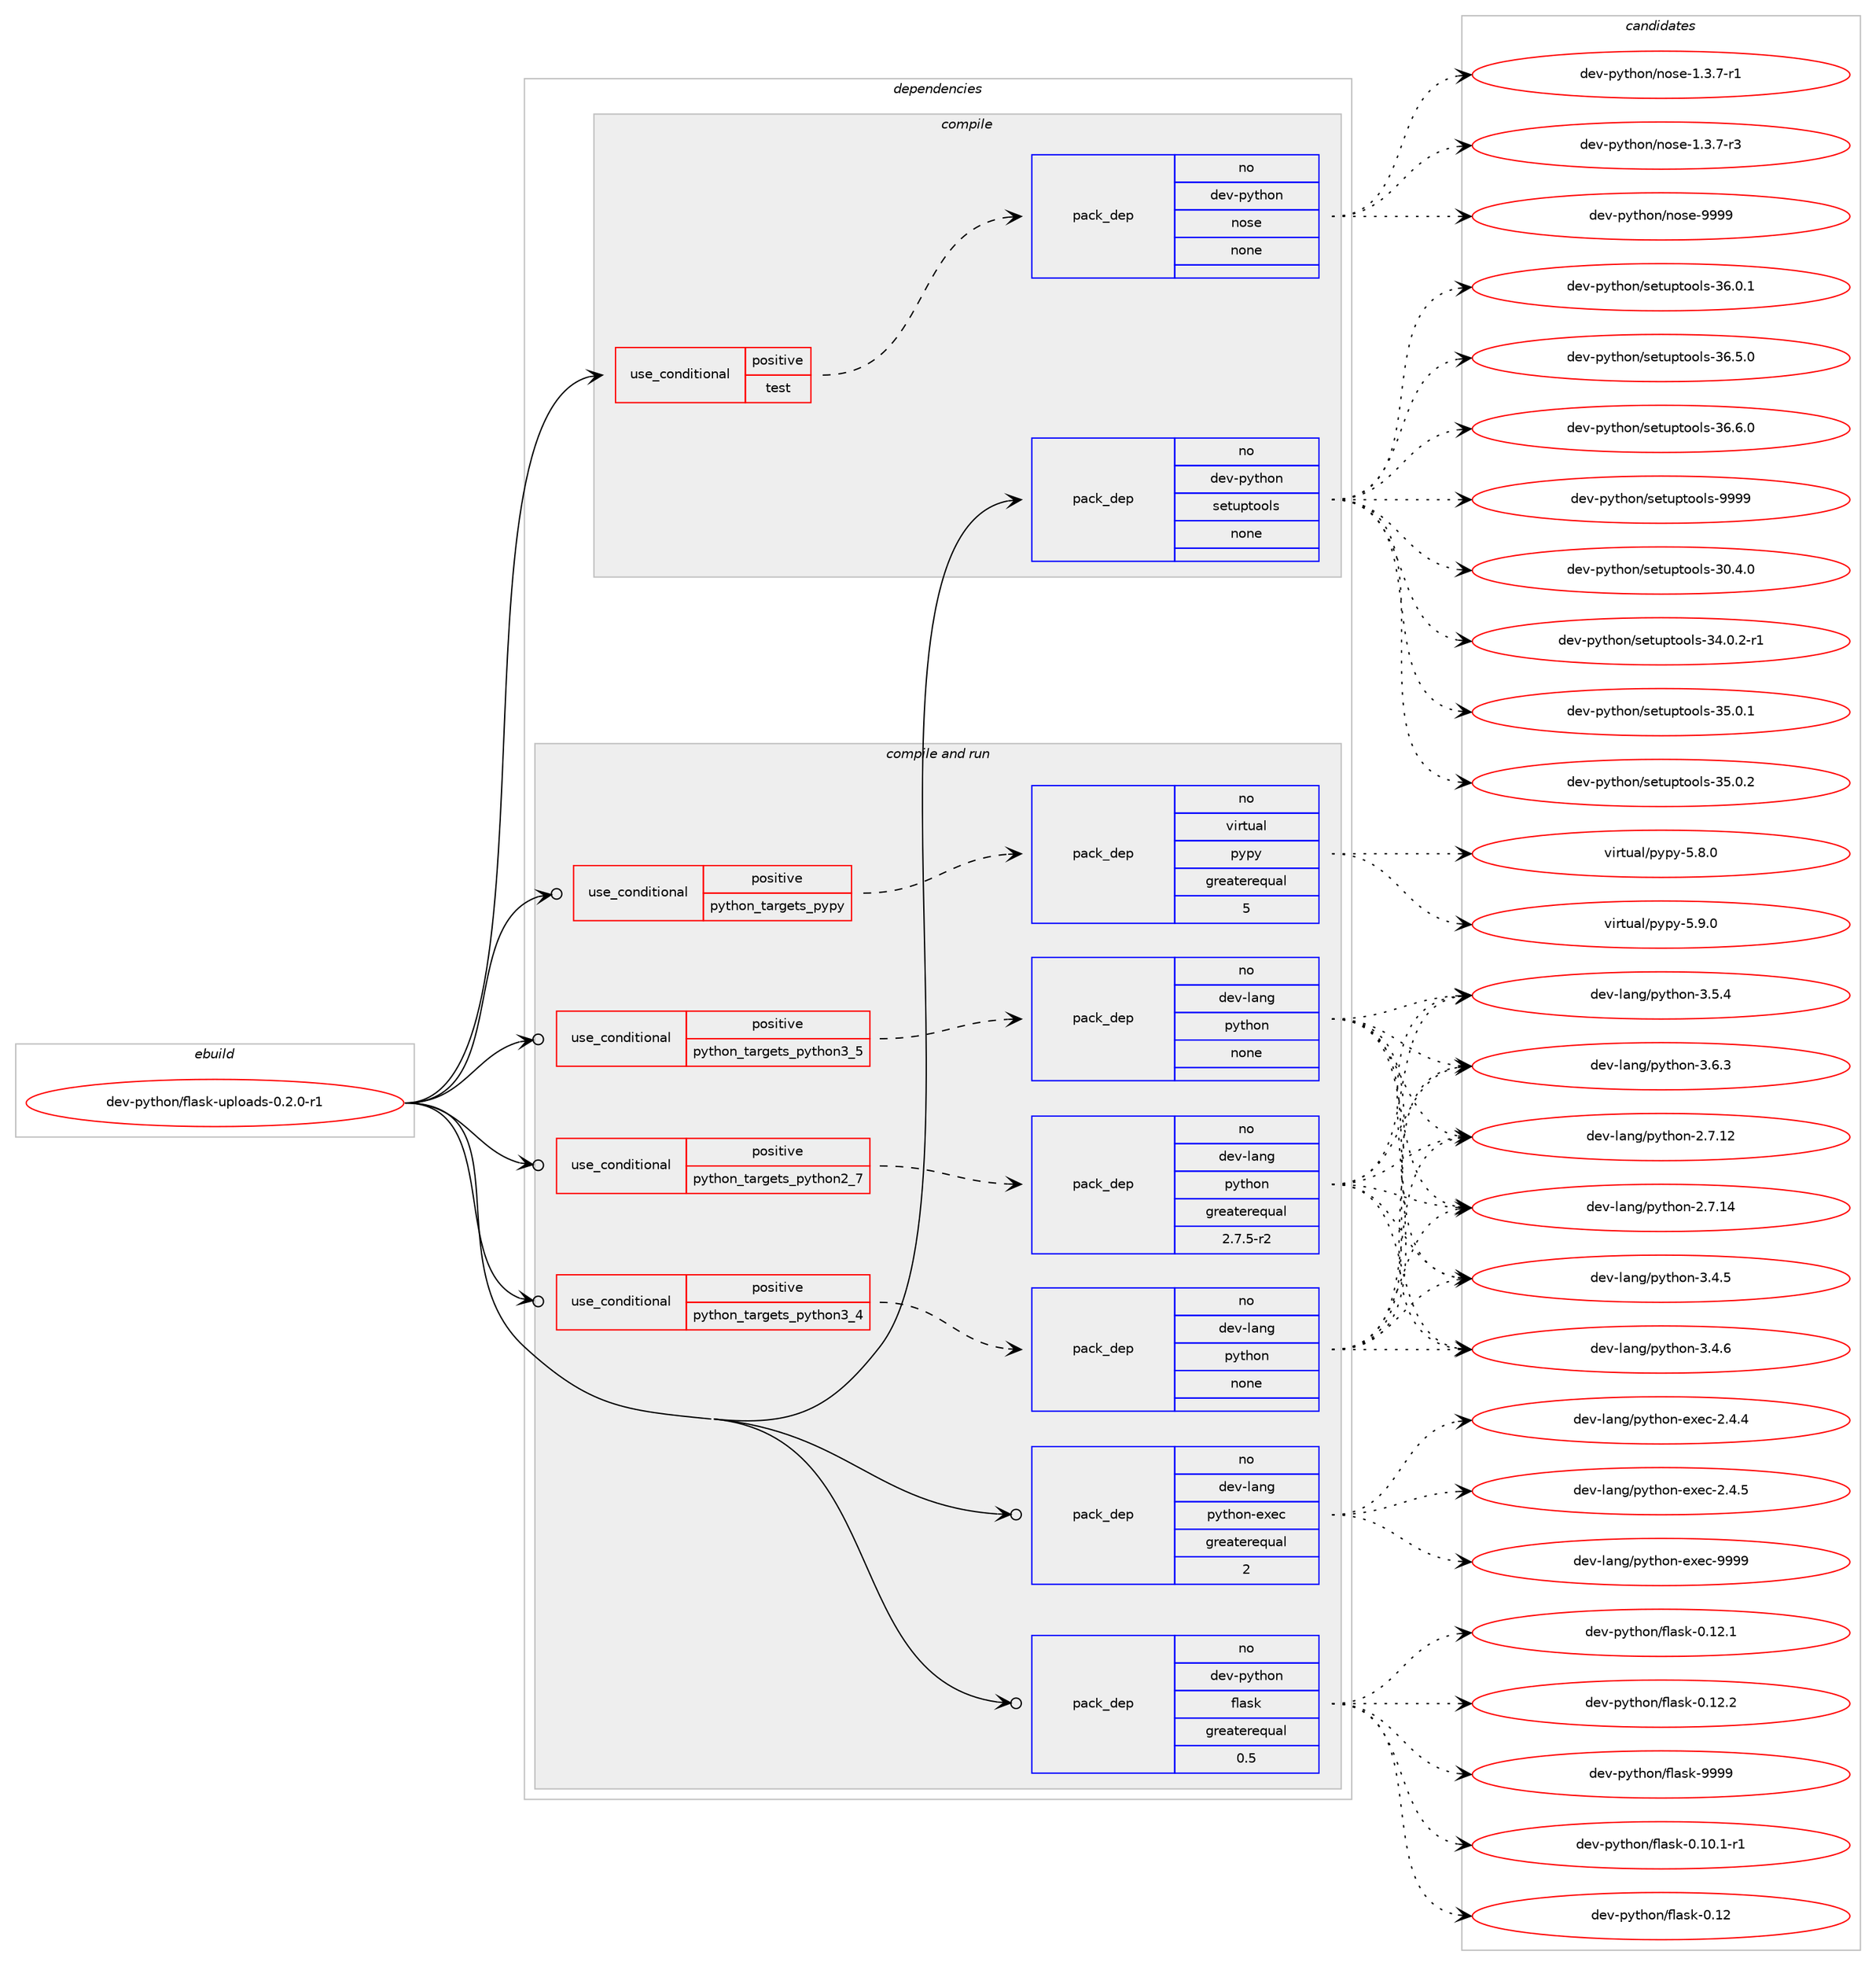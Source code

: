 digraph prolog {

# *************
# Graph options
# *************

newrank=true;
concentrate=true;
compound=true;
graph [rankdir=LR,fontname=Helvetica,fontsize=10,ranksep=1.5];#, ranksep=2.5, nodesep=0.2];
edge  [arrowhead=vee];
node  [fontname=Helvetica,fontsize=10];

# **********
# The ebuild
# **********

subgraph cluster_leftcol {
color=gray;
rank=same;
label=<<i>ebuild</i>>;
id [label="dev-python/flask-uploads-0.2.0-r1", color=red, width=4, href="../dev-python/flask-uploads-0.2.0-r1.svg"];
}

# ****************
# The dependencies
# ****************

subgraph cluster_midcol {
color=gray;
label=<<i>dependencies</i>>;
subgraph cluster_compile {
fillcolor="#eeeeee";
style=filled;
label=<<i>compile</i>>;
subgraph cond32983 {
dependency158040 [label=<<TABLE BORDER="0" CELLBORDER="1" CELLSPACING="0" CELLPADDING="4"><TR><TD ROWSPAN="3" CELLPADDING="10">use_conditional</TD></TR><TR><TD>positive</TD></TR><TR><TD>test</TD></TR></TABLE>>, shape=none, color=red];
subgraph pack121219 {
dependency158041 [label=<<TABLE BORDER="0" CELLBORDER="1" CELLSPACING="0" CELLPADDING="4" WIDTH="220"><TR><TD ROWSPAN="6" CELLPADDING="30">pack_dep</TD></TR><TR><TD WIDTH="110">no</TD></TR><TR><TD>dev-python</TD></TR><TR><TD>nose</TD></TR><TR><TD>none</TD></TR><TR><TD></TD></TR></TABLE>>, shape=none, color=blue];
}
dependency158040:e -> dependency158041:w [weight=20,style="dashed",arrowhead="vee"];
}
id:e -> dependency158040:w [weight=20,style="solid",arrowhead="vee"];
subgraph pack121220 {
dependency158042 [label=<<TABLE BORDER="0" CELLBORDER="1" CELLSPACING="0" CELLPADDING="4" WIDTH="220"><TR><TD ROWSPAN="6" CELLPADDING="30">pack_dep</TD></TR><TR><TD WIDTH="110">no</TD></TR><TR><TD>dev-python</TD></TR><TR><TD>setuptools</TD></TR><TR><TD>none</TD></TR><TR><TD></TD></TR></TABLE>>, shape=none, color=blue];
}
id:e -> dependency158042:w [weight=20,style="solid",arrowhead="vee"];
}
subgraph cluster_compileandrun {
fillcolor="#eeeeee";
style=filled;
label=<<i>compile and run</i>>;
subgraph cond32984 {
dependency158043 [label=<<TABLE BORDER="0" CELLBORDER="1" CELLSPACING="0" CELLPADDING="4"><TR><TD ROWSPAN="3" CELLPADDING="10">use_conditional</TD></TR><TR><TD>positive</TD></TR><TR><TD>python_targets_pypy</TD></TR></TABLE>>, shape=none, color=red];
subgraph pack121221 {
dependency158044 [label=<<TABLE BORDER="0" CELLBORDER="1" CELLSPACING="0" CELLPADDING="4" WIDTH="220"><TR><TD ROWSPAN="6" CELLPADDING="30">pack_dep</TD></TR><TR><TD WIDTH="110">no</TD></TR><TR><TD>virtual</TD></TR><TR><TD>pypy</TD></TR><TR><TD>greaterequal</TD></TR><TR><TD>5</TD></TR></TABLE>>, shape=none, color=blue];
}
dependency158043:e -> dependency158044:w [weight=20,style="dashed",arrowhead="vee"];
}
id:e -> dependency158043:w [weight=20,style="solid",arrowhead="odotvee"];
subgraph cond32985 {
dependency158045 [label=<<TABLE BORDER="0" CELLBORDER="1" CELLSPACING="0" CELLPADDING="4"><TR><TD ROWSPAN="3" CELLPADDING="10">use_conditional</TD></TR><TR><TD>positive</TD></TR><TR><TD>python_targets_python2_7</TD></TR></TABLE>>, shape=none, color=red];
subgraph pack121222 {
dependency158046 [label=<<TABLE BORDER="0" CELLBORDER="1" CELLSPACING="0" CELLPADDING="4" WIDTH="220"><TR><TD ROWSPAN="6" CELLPADDING="30">pack_dep</TD></TR><TR><TD WIDTH="110">no</TD></TR><TR><TD>dev-lang</TD></TR><TR><TD>python</TD></TR><TR><TD>greaterequal</TD></TR><TR><TD>2.7.5-r2</TD></TR></TABLE>>, shape=none, color=blue];
}
dependency158045:e -> dependency158046:w [weight=20,style="dashed",arrowhead="vee"];
}
id:e -> dependency158045:w [weight=20,style="solid",arrowhead="odotvee"];
subgraph cond32986 {
dependency158047 [label=<<TABLE BORDER="0" CELLBORDER="1" CELLSPACING="0" CELLPADDING="4"><TR><TD ROWSPAN="3" CELLPADDING="10">use_conditional</TD></TR><TR><TD>positive</TD></TR><TR><TD>python_targets_python3_4</TD></TR></TABLE>>, shape=none, color=red];
subgraph pack121223 {
dependency158048 [label=<<TABLE BORDER="0" CELLBORDER="1" CELLSPACING="0" CELLPADDING="4" WIDTH="220"><TR><TD ROWSPAN="6" CELLPADDING="30">pack_dep</TD></TR><TR><TD WIDTH="110">no</TD></TR><TR><TD>dev-lang</TD></TR><TR><TD>python</TD></TR><TR><TD>none</TD></TR><TR><TD></TD></TR></TABLE>>, shape=none, color=blue];
}
dependency158047:e -> dependency158048:w [weight=20,style="dashed",arrowhead="vee"];
}
id:e -> dependency158047:w [weight=20,style="solid",arrowhead="odotvee"];
subgraph cond32987 {
dependency158049 [label=<<TABLE BORDER="0" CELLBORDER="1" CELLSPACING="0" CELLPADDING="4"><TR><TD ROWSPAN="3" CELLPADDING="10">use_conditional</TD></TR><TR><TD>positive</TD></TR><TR><TD>python_targets_python3_5</TD></TR></TABLE>>, shape=none, color=red];
subgraph pack121224 {
dependency158050 [label=<<TABLE BORDER="0" CELLBORDER="1" CELLSPACING="0" CELLPADDING="4" WIDTH="220"><TR><TD ROWSPAN="6" CELLPADDING="30">pack_dep</TD></TR><TR><TD WIDTH="110">no</TD></TR><TR><TD>dev-lang</TD></TR><TR><TD>python</TD></TR><TR><TD>none</TD></TR><TR><TD></TD></TR></TABLE>>, shape=none, color=blue];
}
dependency158049:e -> dependency158050:w [weight=20,style="dashed",arrowhead="vee"];
}
id:e -> dependency158049:w [weight=20,style="solid",arrowhead="odotvee"];
subgraph pack121225 {
dependency158051 [label=<<TABLE BORDER="0" CELLBORDER="1" CELLSPACING="0" CELLPADDING="4" WIDTH="220"><TR><TD ROWSPAN="6" CELLPADDING="30">pack_dep</TD></TR><TR><TD WIDTH="110">no</TD></TR><TR><TD>dev-lang</TD></TR><TR><TD>python-exec</TD></TR><TR><TD>greaterequal</TD></TR><TR><TD>2</TD></TR></TABLE>>, shape=none, color=blue];
}
id:e -> dependency158051:w [weight=20,style="solid",arrowhead="odotvee"];
subgraph pack121226 {
dependency158052 [label=<<TABLE BORDER="0" CELLBORDER="1" CELLSPACING="0" CELLPADDING="4" WIDTH="220"><TR><TD ROWSPAN="6" CELLPADDING="30">pack_dep</TD></TR><TR><TD WIDTH="110">no</TD></TR><TR><TD>dev-python</TD></TR><TR><TD>flask</TD></TR><TR><TD>greaterequal</TD></TR><TR><TD>0.5</TD></TR></TABLE>>, shape=none, color=blue];
}
id:e -> dependency158052:w [weight=20,style="solid",arrowhead="odotvee"];
}
subgraph cluster_run {
fillcolor="#eeeeee";
style=filled;
label=<<i>run</i>>;
}
}

# **************
# The candidates
# **************

subgraph cluster_choices {
rank=same;
color=gray;
label=<<i>candidates</i>>;

subgraph choice121219 {
color=black;
nodesep=1;
choice10010111845112121116104111110471101111151014549465146554511449 [label="dev-python/nose-1.3.7-r1", color=red, width=4,href="../dev-python/nose-1.3.7-r1.svg"];
choice10010111845112121116104111110471101111151014549465146554511451 [label="dev-python/nose-1.3.7-r3", color=red, width=4,href="../dev-python/nose-1.3.7-r3.svg"];
choice10010111845112121116104111110471101111151014557575757 [label="dev-python/nose-9999", color=red, width=4,href="../dev-python/nose-9999.svg"];
dependency158041:e -> choice10010111845112121116104111110471101111151014549465146554511449:w [style=dotted,weight="100"];
dependency158041:e -> choice10010111845112121116104111110471101111151014549465146554511451:w [style=dotted,weight="100"];
dependency158041:e -> choice10010111845112121116104111110471101111151014557575757:w [style=dotted,weight="100"];
}
subgraph choice121220 {
color=black;
nodesep=1;
choice100101118451121211161041111104711510111611711211611111110811545514846524648 [label="dev-python/setuptools-30.4.0", color=red, width=4,href="../dev-python/setuptools-30.4.0.svg"];
choice1001011184511212111610411111047115101116117112116111111108115455152464846504511449 [label="dev-python/setuptools-34.0.2-r1", color=red, width=4,href="../dev-python/setuptools-34.0.2-r1.svg"];
choice100101118451121211161041111104711510111611711211611111110811545515346484649 [label="dev-python/setuptools-35.0.1", color=red, width=4,href="../dev-python/setuptools-35.0.1.svg"];
choice100101118451121211161041111104711510111611711211611111110811545515346484650 [label="dev-python/setuptools-35.0.2", color=red, width=4,href="../dev-python/setuptools-35.0.2.svg"];
choice100101118451121211161041111104711510111611711211611111110811545515446484649 [label="dev-python/setuptools-36.0.1", color=red, width=4,href="../dev-python/setuptools-36.0.1.svg"];
choice100101118451121211161041111104711510111611711211611111110811545515446534648 [label="dev-python/setuptools-36.5.0", color=red, width=4,href="../dev-python/setuptools-36.5.0.svg"];
choice100101118451121211161041111104711510111611711211611111110811545515446544648 [label="dev-python/setuptools-36.6.0", color=red, width=4,href="../dev-python/setuptools-36.6.0.svg"];
choice10010111845112121116104111110471151011161171121161111111081154557575757 [label="dev-python/setuptools-9999", color=red, width=4,href="../dev-python/setuptools-9999.svg"];
dependency158042:e -> choice100101118451121211161041111104711510111611711211611111110811545514846524648:w [style=dotted,weight="100"];
dependency158042:e -> choice1001011184511212111610411111047115101116117112116111111108115455152464846504511449:w [style=dotted,weight="100"];
dependency158042:e -> choice100101118451121211161041111104711510111611711211611111110811545515346484649:w [style=dotted,weight="100"];
dependency158042:e -> choice100101118451121211161041111104711510111611711211611111110811545515346484650:w [style=dotted,weight="100"];
dependency158042:e -> choice100101118451121211161041111104711510111611711211611111110811545515446484649:w [style=dotted,weight="100"];
dependency158042:e -> choice100101118451121211161041111104711510111611711211611111110811545515446534648:w [style=dotted,weight="100"];
dependency158042:e -> choice100101118451121211161041111104711510111611711211611111110811545515446544648:w [style=dotted,weight="100"];
dependency158042:e -> choice10010111845112121116104111110471151011161171121161111111081154557575757:w [style=dotted,weight="100"];
}
subgraph choice121221 {
color=black;
nodesep=1;
choice1181051141161179710847112121112121455346564648 [label="virtual/pypy-5.8.0", color=red, width=4,href="../virtual/pypy-5.8.0.svg"];
choice1181051141161179710847112121112121455346574648 [label="virtual/pypy-5.9.0", color=red, width=4,href="../virtual/pypy-5.9.0.svg"];
dependency158044:e -> choice1181051141161179710847112121112121455346564648:w [style=dotted,weight="100"];
dependency158044:e -> choice1181051141161179710847112121112121455346574648:w [style=dotted,weight="100"];
}
subgraph choice121222 {
color=black;
nodesep=1;
choice10010111845108971101034711212111610411111045504655464950 [label="dev-lang/python-2.7.12", color=red, width=4,href="../dev-lang/python-2.7.12.svg"];
choice10010111845108971101034711212111610411111045504655464952 [label="dev-lang/python-2.7.14", color=red, width=4,href="../dev-lang/python-2.7.14.svg"];
choice100101118451089711010347112121116104111110455146524653 [label="dev-lang/python-3.4.5", color=red, width=4,href="../dev-lang/python-3.4.5.svg"];
choice100101118451089711010347112121116104111110455146524654 [label="dev-lang/python-3.4.6", color=red, width=4,href="../dev-lang/python-3.4.6.svg"];
choice100101118451089711010347112121116104111110455146534652 [label="dev-lang/python-3.5.4", color=red, width=4,href="../dev-lang/python-3.5.4.svg"];
choice100101118451089711010347112121116104111110455146544651 [label="dev-lang/python-3.6.3", color=red, width=4,href="../dev-lang/python-3.6.3.svg"];
dependency158046:e -> choice10010111845108971101034711212111610411111045504655464950:w [style=dotted,weight="100"];
dependency158046:e -> choice10010111845108971101034711212111610411111045504655464952:w [style=dotted,weight="100"];
dependency158046:e -> choice100101118451089711010347112121116104111110455146524653:w [style=dotted,weight="100"];
dependency158046:e -> choice100101118451089711010347112121116104111110455146524654:w [style=dotted,weight="100"];
dependency158046:e -> choice100101118451089711010347112121116104111110455146534652:w [style=dotted,weight="100"];
dependency158046:e -> choice100101118451089711010347112121116104111110455146544651:w [style=dotted,weight="100"];
}
subgraph choice121223 {
color=black;
nodesep=1;
choice10010111845108971101034711212111610411111045504655464950 [label="dev-lang/python-2.7.12", color=red, width=4,href="../dev-lang/python-2.7.12.svg"];
choice10010111845108971101034711212111610411111045504655464952 [label="dev-lang/python-2.7.14", color=red, width=4,href="../dev-lang/python-2.7.14.svg"];
choice100101118451089711010347112121116104111110455146524653 [label="dev-lang/python-3.4.5", color=red, width=4,href="../dev-lang/python-3.4.5.svg"];
choice100101118451089711010347112121116104111110455146524654 [label="dev-lang/python-3.4.6", color=red, width=4,href="../dev-lang/python-3.4.6.svg"];
choice100101118451089711010347112121116104111110455146534652 [label="dev-lang/python-3.5.4", color=red, width=4,href="../dev-lang/python-3.5.4.svg"];
choice100101118451089711010347112121116104111110455146544651 [label="dev-lang/python-3.6.3", color=red, width=4,href="../dev-lang/python-3.6.3.svg"];
dependency158048:e -> choice10010111845108971101034711212111610411111045504655464950:w [style=dotted,weight="100"];
dependency158048:e -> choice10010111845108971101034711212111610411111045504655464952:w [style=dotted,weight="100"];
dependency158048:e -> choice100101118451089711010347112121116104111110455146524653:w [style=dotted,weight="100"];
dependency158048:e -> choice100101118451089711010347112121116104111110455146524654:w [style=dotted,weight="100"];
dependency158048:e -> choice100101118451089711010347112121116104111110455146534652:w [style=dotted,weight="100"];
dependency158048:e -> choice100101118451089711010347112121116104111110455146544651:w [style=dotted,weight="100"];
}
subgraph choice121224 {
color=black;
nodesep=1;
choice10010111845108971101034711212111610411111045504655464950 [label="dev-lang/python-2.7.12", color=red, width=4,href="../dev-lang/python-2.7.12.svg"];
choice10010111845108971101034711212111610411111045504655464952 [label="dev-lang/python-2.7.14", color=red, width=4,href="../dev-lang/python-2.7.14.svg"];
choice100101118451089711010347112121116104111110455146524653 [label="dev-lang/python-3.4.5", color=red, width=4,href="../dev-lang/python-3.4.5.svg"];
choice100101118451089711010347112121116104111110455146524654 [label="dev-lang/python-3.4.6", color=red, width=4,href="../dev-lang/python-3.4.6.svg"];
choice100101118451089711010347112121116104111110455146534652 [label="dev-lang/python-3.5.4", color=red, width=4,href="../dev-lang/python-3.5.4.svg"];
choice100101118451089711010347112121116104111110455146544651 [label="dev-lang/python-3.6.3", color=red, width=4,href="../dev-lang/python-3.6.3.svg"];
dependency158050:e -> choice10010111845108971101034711212111610411111045504655464950:w [style=dotted,weight="100"];
dependency158050:e -> choice10010111845108971101034711212111610411111045504655464952:w [style=dotted,weight="100"];
dependency158050:e -> choice100101118451089711010347112121116104111110455146524653:w [style=dotted,weight="100"];
dependency158050:e -> choice100101118451089711010347112121116104111110455146524654:w [style=dotted,weight="100"];
dependency158050:e -> choice100101118451089711010347112121116104111110455146534652:w [style=dotted,weight="100"];
dependency158050:e -> choice100101118451089711010347112121116104111110455146544651:w [style=dotted,weight="100"];
}
subgraph choice121225 {
color=black;
nodesep=1;
choice1001011184510897110103471121211161041111104510112010199455046524652 [label="dev-lang/python-exec-2.4.4", color=red, width=4,href="../dev-lang/python-exec-2.4.4.svg"];
choice1001011184510897110103471121211161041111104510112010199455046524653 [label="dev-lang/python-exec-2.4.5", color=red, width=4,href="../dev-lang/python-exec-2.4.5.svg"];
choice10010111845108971101034711212111610411111045101120101994557575757 [label="dev-lang/python-exec-9999", color=red, width=4,href="../dev-lang/python-exec-9999.svg"];
dependency158051:e -> choice1001011184510897110103471121211161041111104510112010199455046524652:w [style=dotted,weight="100"];
dependency158051:e -> choice1001011184510897110103471121211161041111104510112010199455046524653:w [style=dotted,weight="100"];
dependency158051:e -> choice10010111845108971101034711212111610411111045101120101994557575757:w [style=dotted,weight="100"];
}
subgraph choice121226 {
color=black;
nodesep=1;
choice100101118451121211161041111104710210897115107454846494846494511449 [label="dev-python/flask-0.10.1-r1", color=red, width=4,href="../dev-python/flask-0.10.1-r1.svg"];
choice1001011184511212111610411111047102108971151074548464950 [label="dev-python/flask-0.12", color=red, width=4,href="../dev-python/flask-0.12.svg"];
choice10010111845112121116104111110471021089711510745484649504649 [label="dev-python/flask-0.12.1", color=red, width=4,href="../dev-python/flask-0.12.1.svg"];
choice10010111845112121116104111110471021089711510745484649504650 [label="dev-python/flask-0.12.2", color=red, width=4,href="../dev-python/flask-0.12.2.svg"];
choice1001011184511212111610411111047102108971151074557575757 [label="dev-python/flask-9999", color=red, width=4,href="../dev-python/flask-9999.svg"];
dependency158052:e -> choice100101118451121211161041111104710210897115107454846494846494511449:w [style=dotted,weight="100"];
dependency158052:e -> choice1001011184511212111610411111047102108971151074548464950:w [style=dotted,weight="100"];
dependency158052:e -> choice10010111845112121116104111110471021089711510745484649504649:w [style=dotted,weight="100"];
dependency158052:e -> choice10010111845112121116104111110471021089711510745484649504650:w [style=dotted,weight="100"];
dependency158052:e -> choice1001011184511212111610411111047102108971151074557575757:w [style=dotted,weight="100"];
}
}

}

